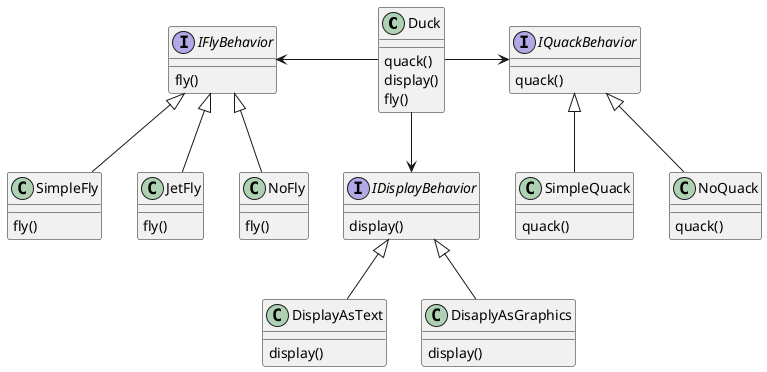 @startuml

class Duck {
  quack()
  display()
  fly()
}

interface IQuackBehavior {
  quack()
}

class SimpleQuack {
  quack()
}

class NoQuack {
  quack()
}

interface IFlyBehavior {
  fly()
}

class SimpleFly {
  fly()
}

class JetFly {
  fly()
}

class NoFly {
  fly()
}

interface IDisplayBehavior {
  display()
}

class DisplayAsText {
  display()
}

class DisaplyAsGraphics {
  display()
}

Duck -> IQuackBehavior
IFlyBehavior <- Duck
Duck --> IDisplayBehavior

IQuackBehavior <|-- SimpleQuack
IQuackBehavior <|-- NoQuack

IFlyBehavior <|-- SimpleFly
IFlyBehavior <|-- JetFly
IFlyBehavior <|-- NoFly

IDisplayBehavior <|-- DisplayAsText
IDisplayBehavior <|-- DisaplyAsGraphics

@enduml